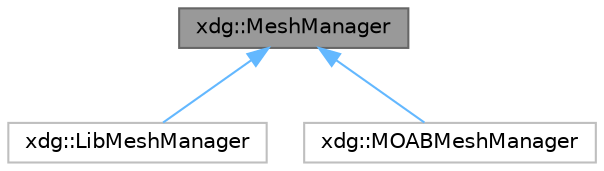 digraph "xdg::MeshManager"
{
 // LATEX_PDF_SIZE
  bgcolor="transparent";
  edge [fontname=Helvetica,fontsize=10,labelfontname=Helvetica,labelfontsize=10];
  node [fontname=Helvetica,fontsize=10,shape=box,height=0.2,width=0.4];
  Node1 [id="Node000001",label="xdg::MeshManager",height=0.2,width=0.4,color="gray40", fillcolor="grey60", style="filled", fontcolor="black",tooltip=" "];
  Node1 -> Node2 [id="edge1_Node000001_Node000002",dir="back",color="steelblue1",style="solid",tooltip=" "];
  Node2 [id="Node000002",label="xdg::LibMeshManager",height=0.2,width=0.4,color="grey75", fillcolor="white", style="filled",URL="$classxdg_1_1LibMeshManager.html",tooltip=" "];
  Node1 -> Node3 [id="edge2_Node000001_Node000003",dir="back",color="steelblue1",style="solid",tooltip=" "];
  Node3 [id="Node000003",label="xdg::MOABMeshManager",height=0.2,width=0.4,color="grey75", fillcolor="white", style="filled",URL="$classxdg_1_1MOABMeshManager.html",tooltip=" "];
}

